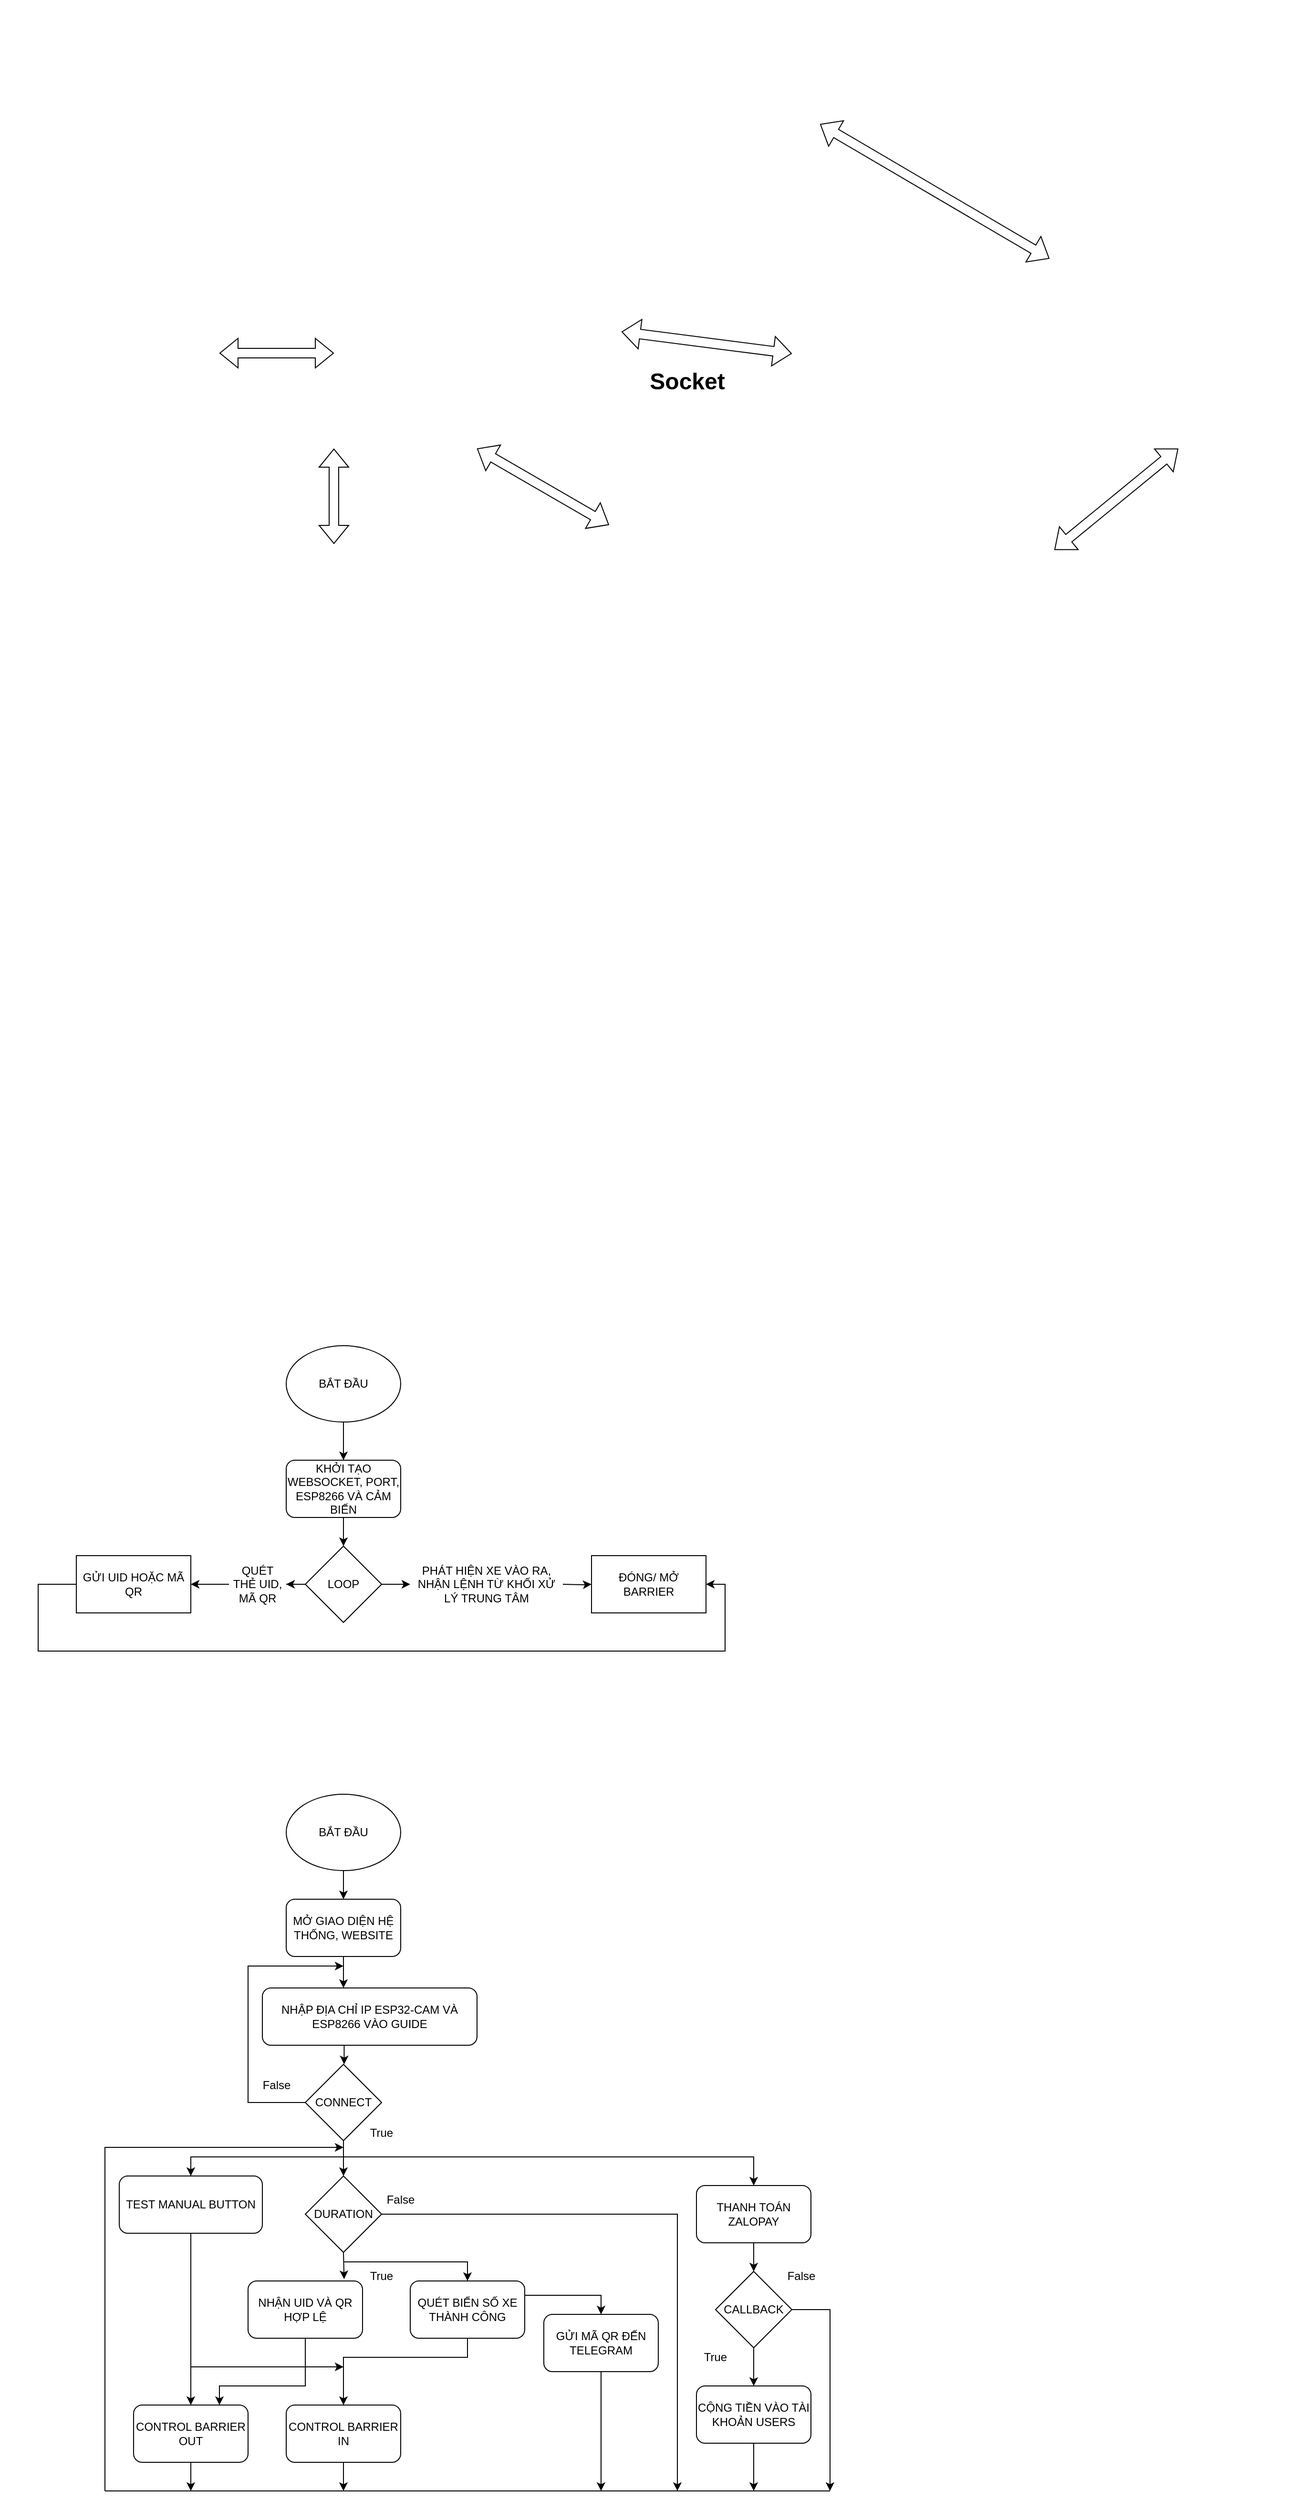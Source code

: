 <mxfile version="24.8.8">
  <diagram id="6a731a19-8d31-9384-78a2-239565b7b9f0" name="Page-1">
    <mxGraphModel dx="1336" dy="719" grid="1" gridSize="10" guides="1" tooltips="1" connect="1" arrows="1" fold="1" page="1" pageScale="1" pageWidth="4681" pageHeight="3300" background="none" math="0" shadow="0">
      <root>
        <mxCell id="0" />
        <mxCell id="1" parent="0" />
        <mxCell id="M8lGJeHxYMXBB6Wj5SOU-143" value="" style="shape=flexArrow;endArrow=classic;startArrow=classic;html=1;rounded=0;entryX=0.5;entryY=1;entryDx=0;entryDy=0;exitX=0.5;exitY=0;exitDx=0;exitDy=0;" parent="1" source="H9jsOKFuASjbztAXDJYL-3" target="M8lGJeHxYMXBB6Wj5SOU-145" edge="1">
          <mxGeometry width="100" height="100" relative="1" as="geometry">
            <mxPoint x="1509.375" y="866.25" as="sourcePoint" />
            <mxPoint x="1350" y="770" as="targetPoint" />
          </mxGeometry>
        </mxCell>
        <mxCell id="M8lGJeHxYMXBB6Wj5SOU-145" value="" style="shape=image;verticalLabelPosition=bottom;labelBackgroundColor=default;verticalAlign=top;aspect=fixed;imageAspect=0;image=https://blog.mecsu.vn/wp-content/uploads/2022/02/nodemcu-esp8266-1.jpg;" parent="1" vertex="1">
          <mxGeometry x="1390" y="560" width="300" height="200" as="geometry" />
        </mxCell>
        <mxCell id="M8lGJeHxYMXBB6Wj5SOU-147" value="" style="shape=image;verticalLabelPosition=bottom;labelBackgroundColor=default;verticalAlign=top;aspect=fixed;imageAspect=0;image=https://codetorial.net/en/pyqt5/_images/intro_intro.png;" parent="1" vertex="1">
          <mxGeometry x="1870" y="561" width="540" height="199" as="geometry" />
        </mxCell>
        <mxCell id="M8lGJeHxYMXBB6Wj5SOU-148" value="" style="shape=flexArrow;endArrow=classic;startArrow=classic;html=1;rounded=0;exitX=1.005;exitY=0.388;exitDx=0;exitDy=0;exitPerimeter=0;entryX=0;entryY=0.5;entryDx=0;entryDy=0;" parent="1" source="M8lGJeHxYMXBB6Wj5SOU-145" target="M8lGJeHxYMXBB6Wj5SOU-147" edge="1">
          <mxGeometry width="100" height="100" relative="1" as="geometry">
            <mxPoint x="1740" y="730" as="sourcePoint" />
            <mxPoint x="1870" y="670" as="targetPoint" />
          </mxGeometry>
        </mxCell>
        <mxCell id="M8lGJeHxYMXBB6Wj5SOU-149" value="" style="shape=image;verticalLabelPosition=bottom;labelBackgroundColor=default;verticalAlign=top;aspect=fixed;imageAspect=0;image=https://bkhost.vn/wp-content/uploads/2022/07/mySql-workbench-1.jpg;" parent="1" vertex="1">
          <mxGeometry x="1930" y="866.25" width="451.11" height="253.75" as="geometry" />
        </mxCell>
        <mxCell id="M8lGJeHxYMXBB6Wj5SOU-150" value="" style="shape=flexArrow;endArrow=classic;startArrow=classic;html=1;rounded=0;exitX=0.75;exitY=1;exitDx=0;exitDy=0;entryX=0.477;entryY=0;entryDx=0;entryDy=0;entryPerimeter=0;" parent="1" source="M8lGJeHxYMXBB6Wj5SOU-147" target="M8lGJeHxYMXBB6Wj5SOU-149" edge="1">
          <mxGeometry width="100" height="100" relative="1" as="geometry">
            <mxPoint x="1890" y="860" as="sourcePoint" />
            <mxPoint x="2068" y="892" as="targetPoint" />
          </mxGeometry>
        </mxCell>
        <mxCell id="M8lGJeHxYMXBB6Wj5SOU-152" value="Socket" style="text;strokeColor=none;fillColor=none;html=1;fontSize=24;fontStyle=1;verticalAlign=middle;align=center;" parent="1" vertex="1">
          <mxGeometry x="1710" y="670" width="100" height="40" as="geometry" />
        </mxCell>
        <mxCell id="M8lGJeHxYMXBB6Wj5SOU-153" value="" style="shape=image;verticalLabelPosition=bottom;labelBackgroundColor=default;verticalAlign=top;aspect=fixed;imageAspect=0;image=https://nshopvn.com/wp-content/uploads/2019/03/mach-rfid-rc522-nfc-13-56mhz-notk-1.jpg;" parent="1" vertex="1">
          <mxGeometry x="1040" y="545" width="230" height="230" as="geometry" />
        </mxCell>
        <mxCell id="M8lGJeHxYMXBB6Wj5SOU-154" value="" style="shape=flexArrow;endArrow=classic;startArrow=classic;html=1;rounded=0;entryX=1;entryY=0.5;entryDx=0;entryDy=0;exitX=0;exitY=0.5;exitDx=0;exitDy=0;" parent="1" source="M8lGJeHxYMXBB6Wj5SOU-145" target="M8lGJeHxYMXBB6Wj5SOU-153" edge="1">
          <mxGeometry width="100" height="100" relative="1" as="geometry">
            <mxPoint x="1289" y="972.25" as="sourcePoint" />
            <mxPoint x="1170" y="866.25" as="targetPoint" />
          </mxGeometry>
        </mxCell>
        <mxCell id="M8lGJeHxYMXBB6Wj5SOU-157" value="" style="shape=image;verticalLabelPosition=bottom;labelBackgroundColor=default;verticalAlign=top;aspect=fixed;imageAspect=0;image=https://static.cytron.io/image/cache/catalog/products/FS90R/FS90R-800x800.jpg;" parent="1" vertex="1">
          <mxGeometry x="1130" y="860" width="260" height="260" as="geometry" />
        </mxCell>
        <mxCell id="M8lGJeHxYMXBB6Wj5SOU-158" value="" style="shape=flexArrow;endArrow=classic;startArrow=classic;html=1;rounded=0;entryX=1;entryY=0;entryDx=0;entryDy=0;exitX=0;exitY=1;exitDx=0;exitDy=0;" parent="1" source="M8lGJeHxYMXBB6Wj5SOU-145" target="M8lGJeHxYMXBB6Wj5SOU-157" edge="1">
          <mxGeometry width="100" height="100" relative="1" as="geometry">
            <mxPoint x="1420" y="770" as="sourcePoint" />
            <mxPoint x="1290" y="770" as="targetPoint" />
          </mxGeometry>
        </mxCell>
        <mxCell id="ujZjjfapJJO-WgNF3EWf-1" value="" style="shape=image;verticalLabelPosition=bottom;labelBackgroundColor=default;verticalAlign=top;aspect=fixed;imageAspect=0;image=https://m.media-amazon.com/images/I/51NWHW3R3jL._AC_UY1100_.jpg;" parent="1" vertex="1">
          <mxGeometry x="1520" y="290" width="379.56" height="260" as="geometry" />
        </mxCell>
        <mxCell id="ujZjjfapJJO-WgNF3EWf-2" value="" style="shape=flexArrow;endArrow=classic;startArrow=classic;html=1;rounded=0;exitX=1;exitY=0.5;exitDx=0;exitDy=0;entryX=0.5;entryY=0;entryDx=0;entryDy=0;" parent="1" source="ujZjjfapJJO-WgNF3EWf-1" target="M8lGJeHxYMXBB6Wj5SOU-147" edge="1">
          <mxGeometry width="100" height="100" relative="1" as="geometry">
            <mxPoint x="2070" y="360" as="sourcePoint" />
            <mxPoint x="2075" y="466" as="targetPoint" />
          </mxGeometry>
        </mxCell>
        <mxCell id="H9jsOKFuASjbztAXDJYL-3" value="" style="shape=image;verticalLabelPosition=bottom;labelBackgroundColor=default;verticalAlign=top;aspect=fixed;imageAspect=0;image=https://file.hstatic.net/1000069225/file/cam_bien_vat_can_hong_ngoai_v1_9139ee9fe76f4fa49869cb1afb7599c2.jpg;" parent="1" vertex="1">
          <mxGeometry x="1520" y="840" width="316.71" height="280" as="geometry" />
        </mxCell>
        <mxCell id="zTY7x43dTh8u4FLl0VmP-3" value="" style="edgeStyle=orthogonalEdgeStyle;rounded=0;orthogonalLoop=1;jettySize=auto;html=1;" edge="1" parent="1" source="zTY7x43dTh8u4FLl0VmP-1" target="zTY7x43dTh8u4FLl0VmP-2">
          <mxGeometry relative="1" as="geometry" />
        </mxCell>
        <mxCell id="zTY7x43dTh8u4FLl0VmP-1" value="BẮT ĐẦU" style="ellipse;whiteSpace=wrap;html=1;" vertex="1" parent="1">
          <mxGeometry x="1340" y="1700" width="120" height="80" as="geometry" />
        </mxCell>
        <mxCell id="zTY7x43dTh8u4FLl0VmP-6" value="" style="edgeStyle=orthogonalEdgeStyle;rounded=0;orthogonalLoop=1;jettySize=auto;html=1;" edge="1" parent="1" source="zTY7x43dTh8u4FLl0VmP-2" target="zTY7x43dTh8u4FLl0VmP-4">
          <mxGeometry relative="1" as="geometry" />
        </mxCell>
        <mxCell id="zTY7x43dTh8u4FLl0VmP-2" value="KHỞI TẠO WEBSOCKET, PORT, ESP8266 VÀ CẢM BIẾN" style="rounded=1;whiteSpace=wrap;html=1;" vertex="1" parent="1">
          <mxGeometry x="1340" y="1820" width="120" height="60" as="geometry" />
        </mxCell>
        <mxCell id="zTY7x43dTh8u4FLl0VmP-8" value="" style="edgeStyle=orthogonalEdgeStyle;rounded=0;orthogonalLoop=1;jettySize=auto;html=1;" edge="1" parent="1" source="zTY7x43dTh8u4FLl0VmP-4" target="zTY7x43dTh8u4FLl0VmP-7">
          <mxGeometry relative="1" as="geometry" />
        </mxCell>
        <mxCell id="zTY7x43dTh8u4FLl0VmP-21" value="" style="edgeStyle=orthogonalEdgeStyle;rounded=0;orthogonalLoop=1;jettySize=auto;html=1;" edge="1" parent="1" source="zTY7x43dTh8u4FLl0VmP-4">
          <mxGeometry relative="1" as="geometry">
            <mxPoint x="1470" y="1950" as="targetPoint" />
          </mxGeometry>
        </mxCell>
        <mxCell id="zTY7x43dTh8u4FLl0VmP-4" value="LOOP" style="rhombus;whiteSpace=wrap;html=1;" vertex="1" parent="1">
          <mxGeometry x="1360" y="1910" width="80" height="80" as="geometry" />
        </mxCell>
        <mxCell id="zTY7x43dTh8u4FLl0VmP-10" value="" style="edgeStyle=orthogonalEdgeStyle;rounded=0;orthogonalLoop=1;jettySize=auto;html=1;" edge="1" parent="1" source="zTY7x43dTh8u4FLl0VmP-7" target="zTY7x43dTh8u4FLl0VmP-9">
          <mxGeometry relative="1" as="geometry" />
        </mxCell>
        <mxCell id="zTY7x43dTh8u4FLl0VmP-7" value="QUÉT THẺ UID, MÃ QR" style="text;html=1;align=center;verticalAlign=middle;whiteSpace=wrap;rounded=0;" vertex="1" parent="1">
          <mxGeometry x="1280" y="1935" width="60" height="30" as="geometry" />
        </mxCell>
        <mxCell id="zTY7x43dTh8u4FLl0VmP-9" value="GỬI UID HOẶC MÃ QR" style="rounded=0;whiteSpace=wrap;html=1;" vertex="1" parent="1">
          <mxGeometry x="1120" y="1920" width="120" height="60" as="geometry" />
        </mxCell>
        <mxCell id="zTY7x43dTh8u4FLl0VmP-12" value="ĐÓNG/ MỞ BARRIER" style="rounded=0;whiteSpace=wrap;html=1;" vertex="1" parent="1">
          <mxGeometry x="1660" y="1920" width="120" height="60" as="geometry" />
        </mxCell>
        <mxCell id="zTY7x43dTh8u4FLl0VmP-22" value="" style="edgeStyle=orthogonalEdgeStyle;rounded=0;orthogonalLoop=1;jettySize=auto;html=1;" edge="1" parent="1" target="zTY7x43dTh8u4FLl0VmP-12">
          <mxGeometry relative="1" as="geometry">
            <mxPoint x="1630" y="1950" as="sourcePoint" />
          </mxGeometry>
        </mxCell>
        <mxCell id="zTY7x43dTh8u4FLl0VmP-14" value="PHÁT HIỆN XE VÀO RA, NHẬN LỆNH TỪ KHỐI XỬ LÝ TRUNG TÂM" style="text;html=1;align=center;verticalAlign=middle;whiteSpace=wrap;rounded=0;" vertex="1" parent="1">
          <mxGeometry x="1470" y="1935" width="160" height="30" as="geometry" />
        </mxCell>
        <mxCell id="zTY7x43dTh8u4FLl0VmP-20" value="" style="endArrow=classic;html=1;rounded=0;entryX=1;entryY=0.5;entryDx=0;entryDy=0;exitX=0;exitY=0.5;exitDx=0;exitDy=0;" edge="1" parent="1" source="zTY7x43dTh8u4FLl0VmP-9" target="zTY7x43dTh8u4FLl0VmP-12">
          <mxGeometry width="50" height="50" relative="1" as="geometry">
            <mxPoint x="1100" y="1950" as="sourcePoint" />
            <mxPoint x="1790" y="1950" as="targetPoint" />
            <Array as="points">
              <mxPoint x="1080" y="1950" />
              <mxPoint x="1080" y="2020" />
              <mxPoint x="1440" y="2020" />
              <mxPoint x="1800" y="2020" />
              <mxPoint x="1800" y="1950" />
            </Array>
          </mxGeometry>
        </mxCell>
        <mxCell id="zTY7x43dTh8u4FLl0VmP-27" value="" style="edgeStyle=orthogonalEdgeStyle;rounded=0;orthogonalLoop=1;jettySize=auto;html=1;" edge="1" parent="1" source="zTY7x43dTh8u4FLl0VmP-28" target="zTY7x43dTh8u4FLl0VmP-29">
          <mxGeometry relative="1" as="geometry" />
        </mxCell>
        <mxCell id="zTY7x43dTh8u4FLl0VmP-28" value="BẮT ĐẦU" style="ellipse;whiteSpace=wrap;html=1;" vertex="1" parent="1">
          <mxGeometry x="1340" y="2170" width="120" height="80" as="geometry" />
        </mxCell>
        <mxCell id="zTY7x43dTh8u4FLl0VmP-31" value="" style="edgeStyle=orthogonalEdgeStyle;rounded=0;orthogonalLoop=1;jettySize=auto;html=1;" edge="1" parent="1" source="zTY7x43dTh8u4FLl0VmP-29" target="zTY7x43dTh8u4FLl0VmP-30">
          <mxGeometry relative="1" as="geometry">
            <Array as="points">
              <mxPoint x="1400" y="2370" />
              <mxPoint x="1400" y="2370" />
            </Array>
          </mxGeometry>
        </mxCell>
        <mxCell id="zTY7x43dTh8u4FLl0VmP-29" value="MỞ GIAO DIỆN HỆ THỐNG, WEBSITE" style="rounded=1;whiteSpace=wrap;html=1;" vertex="1" parent="1">
          <mxGeometry x="1340" y="2280" width="120" height="60" as="geometry" />
        </mxCell>
        <mxCell id="zTY7x43dTh8u4FLl0VmP-40" value="" style="edgeStyle=orthogonalEdgeStyle;rounded=0;orthogonalLoop=1;jettySize=auto;html=1;exitX=0.381;exitY=1.003;exitDx=0;exitDy=0;exitPerimeter=0;" edge="1" parent="1" source="zTY7x43dTh8u4FLl0VmP-30" target="zTY7x43dTh8u4FLl0VmP-39">
          <mxGeometry relative="1" as="geometry" />
        </mxCell>
        <mxCell id="zTY7x43dTh8u4FLl0VmP-30" value="NHẬP ĐỊA CHỈ IP ESP32-CAM VÀ ESP8266 VÀO GUIDE" style="rounded=1;whiteSpace=wrap;html=1;" vertex="1" parent="1">
          <mxGeometry x="1315" y="2373" width="225" height="60" as="geometry" />
        </mxCell>
        <mxCell id="zTY7x43dTh8u4FLl0VmP-95" value="" style="edgeStyle=orthogonalEdgeStyle;rounded=0;orthogonalLoop=1;jettySize=auto;html=1;" edge="1" parent="1" source="zTY7x43dTh8u4FLl0VmP-39" target="zTY7x43dTh8u4FLl0VmP-78">
          <mxGeometry relative="1" as="geometry" />
        </mxCell>
        <mxCell id="zTY7x43dTh8u4FLl0VmP-39" value="CONNECT" style="rhombus;whiteSpace=wrap;html=1;" vertex="1" parent="1">
          <mxGeometry x="1360" y="2453" width="80" height="80" as="geometry" />
        </mxCell>
        <mxCell id="zTY7x43dTh8u4FLl0VmP-41" value="" style="endArrow=classic;html=1;rounded=0;exitX=0;exitY=0.5;exitDx=0;exitDy=0;" edge="1" parent="1" source="zTY7x43dTh8u4FLl0VmP-39">
          <mxGeometry width="50" height="50" relative="1" as="geometry">
            <mxPoint x="1210" y="2480" as="sourcePoint" />
            <mxPoint x="1400" y="2350" as="targetPoint" />
            <Array as="points">
              <mxPoint x="1300" y="2493" />
              <mxPoint x="1300" y="2350" />
            </Array>
          </mxGeometry>
        </mxCell>
        <mxCell id="zTY7x43dTh8u4FLl0VmP-42" value="False" style="text;html=1;align=center;verticalAlign=middle;whiteSpace=wrap;rounded=0;" vertex="1" parent="1">
          <mxGeometry x="1300" y="2460" width="60" height="30" as="geometry" />
        </mxCell>
        <mxCell id="zTY7x43dTh8u4FLl0VmP-43" value="TEST MANUAL BUTTON" style="rounded=1;whiteSpace=wrap;html=1;" vertex="1" parent="1">
          <mxGeometry x="1165" y="2570" width="150" height="60" as="geometry" />
        </mxCell>
        <mxCell id="zTY7x43dTh8u4FLl0VmP-46" value="True" style="text;html=1;align=center;verticalAlign=middle;whiteSpace=wrap;rounded=0;" vertex="1" parent="1">
          <mxGeometry x="1410" y="2510" width="60" height="30" as="geometry" />
        </mxCell>
        <mxCell id="zTY7x43dTh8u4FLl0VmP-47" value="QUÉT BIỂN SỐ XE THÀNH CÔNG" style="rounded=1;whiteSpace=wrap;html=1;" vertex="1" parent="1">
          <mxGeometry x="1470" y="2680" width="120" height="60" as="geometry" />
        </mxCell>
        <mxCell id="zTY7x43dTh8u4FLl0VmP-50" value="CONTROL BARRIER IN" style="rounded=1;whiteSpace=wrap;html=1;" vertex="1" parent="1">
          <mxGeometry x="1340" y="2810" width="120" height="60" as="geometry" />
        </mxCell>
        <mxCell id="zTY7x43dTh8u4FLl0VmP-56" value="GỬI MÃ QR ĐẾN TELEGRAM" style="rounded=1;whiteSpace=wrap;html=1;" vertex="1" parent="1">
          <mxGeometry x="1610" y="2715" width="120" height="60" as="geometry" />
        </mxCell>
        <mxCell id="zTY7x43dTh8u4FLl0VmP-57" value="" style="endArrow=classic;html=1;rounded=0;entryX=0.5;entryY=0;entryDx=0;entryDy=0;exitX=1;exitY=0.25;exitDx=0;exitDy=0;" edge="1" parent="1" source="zTY7x43dTh8u4FLl0VmP-47" target="zTY7x43dTh8u4FLl0VmP-56">
          <mxGeometry width="50" height="50" relative="1" as="geometry">
            <mxPoint x="1710" y="2600" as="sourcePoint" />
            <mxPoint x="1700" y="2550" as="targetPoint" />
            <Array as="points">
              <mxPoint x="1670" y="2695" />
            </Array>
          </mxGeometry>
        </mxCell>
        <mxCell id="zTY7x43dTh8u4FLl0VmP-66" value="NHẬN UID VÀ QR HỢP LỆ" style="rounded=1;whiteSpace=wrap;html=1;" vertex="1" parent="1">
          <mxGeometry x="1300" y="2680" width="120" height="60" as="geometry" />
        </mxCell>
        <mxCell id="zTY7x43dTh8u4FLl0VmP-67" value="CONTROL BARRIER OUT" style="rounded=1;whiteSpace=wrap;html=1;" vertex="1" parent="1">
          <mxGeometry x="1180" y="2810" width="120" height="60" as="geometry" />
        </mxCell>
        <mxCell id="zTY7x43dTh8u4FLl0VmP-72" value="" style="endArrow=classic;html=1;rounded=0;" edge="1" parent="1">
          <mxGeometry width="50" height="50" relative="1" as="geometry">
            <mxPoint x="1150" y="2900" as="sourcePoint" />
            <mxPoint x="1400" y="2540" as="targetPoint" />
            <Array as="points">
              <mxPoint x="1150" y="2540" />
            </Array>
          </mxGeometry>
        </mxCell>
        <mxCell id="zTY7x43dTh8u4FLl0VmP-75" value="" style="endArrow=classic;html=1;rounded=0;exitX=0.5;exitY=1;exitDx=0;exitDy=0;" edge="1" parent="1" source="zTY7x43dTh8u4FLl0VmP-56">
          <mxGeometry width="50" height="50" relative="1" as="geometry">
            <mxPoint x="1260" y="2795" as="sourcePoint" />
            <mxPoint x="1670" y="2900" as="targetPoint" />
          </mxGeometry>
        </mxCell>
        <mxCell id="zTY7x43dTh8u4FLl0VmP-78" value="DURATION" style="rhombus;whiteSpace=wrap;html=1;" vertex="1" parent="1">
          <mxGeometry x="1360" y="2570" width="80" height="80" as="geometry" />
        </mxCell>
        <mxCell id="zTY7x43dTh8u4FLl0VmP-83" value="" style="endArrow=classic;html=1;rounded=0;entryX=0.5;entryY=0;entryDx=0;entryDy=0;" edge="1" parent="1" target="zTY7x43dTh8u4FLl0VmP-43">
          <mxGeometry width="50" height="50" relative="1" as="geometry">
            <mxPoint x="1400" y="2550" as="sourcePoint" />
            <mxPoint x="1250" y="2480" as="targetPoint" />
            <Array as="points">
              <mxPoint x="1240" y="2550" />
            </Array>
          </mxGeometry>
        </mxCell>
        <mxCell id="zTY7x43dTh8u4FLl0VmP-86" value="" style="endArrow=classic;html=1;rounded=0;entryX=0.75;entryY=0;entryDx=0;entryDy=0;exitX=0.5;exitY=1;exitDx=0;exitDy=0;" edge="1" parent="1" source="zTY7x43dTh8u4FLl0VmP-66" target="zTY7x43dTh8u4FLl0VmP-67">
          <mxGeometry width="50" height="50" relative="1" as="geometry">
            <mxPoint x="1400" y="2790" as="sourcePoint" />
            <mxPoint x="1420" y="2690" as="targetPoint" />
            <Array as="points">
              <mxPoint x="1360" y="2790" />
              <mxPoint x="1270" y="2790" />
            </Array>
          </mxGeometry>
        </mxCell>
        <mxCell id="zTY7x43dTh8u4FLl0VmP-87" value="True" style="text;html=1;align=center;verticalAlign=middle;whiteSpace=wrap;rounded=0;" vertex="1" parent="1">
          <mxGeometry x="1410" y="2660" width="60" height="30" as="geometry" />
        </mxCell>
        <mxCell id="zTY7x43dTh8u4FLl0VmP-89" value="" style="endArrow=classic;html=1;rounded=0;exitX=0.5;exitY=1;exitDx=0;exitDy=0;" edge="1" parent="1" source="zTY7x43dTh8u4FLl0VmP-67">
          <mxGeometry width="50" height="50" relative="1" as="geometry">
            <mxPoint x="1180" y="2950" as="sourcePoint" />
            <mxPoint x="1240" y="2900" as="targetPoint" />
          </mxGeometry>
        </mxCell>
        <mxCell id="zTY7x43dTh8u4FLl0VmP-90" value="" style="endArrow=classic;html=1;rounded=0;exitX=0.5;exitY=1;exitDx=0;exitDy=0;" edge="1" parent="1" source="zTY7x43dTh8u4FLl0VmP-50">
          <mxGeometry width="50" height="50" relative="1" as="geometry">
            <mxPoint x="1340" y="2950" as="sourcePoint" />
            <mxPoint x="1400" y="2900" as="targetPoint" />
          </mxGeometry>
        </mxCell>
        <mxCell id="zTY7x43dTh8u4FLl0VmP-91" value="" style="endArrow=none;html=1;rounded=0;" edge="1" parent="1">
          <mxGeometry width="50" height="50" relative="1" as="geometry">
            <mxPoint x="1150" y="2900" as="sourcePoint" />
            <mxPoint x="1910" y="2900" as="targetPoint" />
          </mxGeometry>
        </mxCell>
        <mxCell id="zTY7x43dTh8u4FLl0VmP-92" value="" style="endArrow=classic;html=1;rounded=0;exitX=0.5;exitY=1;exitDx=0;exitDy=0;entryX=0.5;entryY=0;entryDx=0;entryDy=0;" edge="1" parent="1" source="zTY7x43dTh8u4FLl0VmP-43" target="zTY7x43dTh8u4FLl0VmP-67">
          <mxGeometry width="50" height="50" relative="1" as="geometry">
            <mxPoint x="1240" y="2760" as="sourcePoint" />
            <mxPoint x="1400" y="2780" as="targetPoint" />
            <Array as="points">
              <mxPoint x="1240" y="2780" />
            </Array>
          </mxGeometry>
        </mxCell>
        <mxCell id="zTY7x43dTh8u4FLl0VmP-96" value="" style="endArrow=classic;html=1;rounded=0;exitX=0.5;exitY=1;exitDx=0;exitDy=0;entryX=0.839;entryY=-0.032;entryDx=0;entryDy=0;entryPerimeter=0;" edge="1" parent="1" source="zTY7x43dTh8u4FLl0VmP-78" target="zTY7x43dTh8u4FLl0VmP-66">
          <mxGeometry width="50" height="50" relative="1" as="geometry">
            <mxPoint x="1430" y="2680" as="sourcePoint" />
            <mxPoint x="1480" y="2630" as="targetPoint" />
          </mxGeometry>
        </mxCell>
        <mxCell id="zTY7x43dTh8u4FLl0VmP-97" value="" style="endArrow=classic;html=1;rounded=0;entryX=0.5;entryY=0;entryDx=0;entryDy=0;" edge="1" parent="1" target="zTY7x43dTh8u4FLl0VmP-47">
          <mxGeometry width="50" height="50" relative="1" as="geometry">
            <mxPoint x="1400" y="2660" as="sourcePoint" />
            <mxPoint x="1510" y="2620" as="targetPoint" />
            <Array as="points">
              <mxPoint x="1530" y="2660" />
            </Array>
          </mxGeometry>
        </mxCell>
        <mxCell id="zTY7x43dTh8u4FLl0VmP-98" value="" style="endArrow=classic;html=1;rounded=0;exitX=0.5;exitY=1;exitDx=0;exitDy=0;entryX=0.5;entryY=0;entryDx=0;entryDy=0;" edge="1" parent="1" source="zTY7x43dTh8u4FLl0VmP-47" target="zTY7x43dTh8u4FLl0VmP-50">
          <mxGeometry width="50" height="50" relative="1" as="geometry">
            <mxPoint x="1510" y="2790" as="sourcePoint" />
            <mxPoint x="1560" y="2740" as="targetPoint" />
            <Array as="points">
              <mxPoint x="1530" y="2760" />
              <mxPoint x="1400" y="2760" />
            </Array>
          </mxGeometry>
        </mxCell>
        <mxCell id="zTY7x43dTh8u4FLl0VmP-99" value="" style="endArrow=classic;html=1;rounded=0;edgeStyle=elbowEdgeStyle;" edge="1" parent="1">
          <mxGeometry width="50" height="50" relative="1" as="geometry">
            <mxPoint x="1240" y="2770" as="sourcePoint" />
            <mxPoint x="1400" y="2770" as="targetPoint" />
          </mxGeometry>
        </mxCell>
        <mxCell id="zTY7x43dTh8u4FLl0VmP-100" value="" style="endArrow=classic;html=1;rounded=0;exitX=1;exitY=0.5;exitDx=0;exitDy=0;" edge="1" parent="1" source="zTY7x43dTh8u4FLl0VmP-78">
          <mxGeometry width="50" height="50" relative="1" as="geometry">
            <mxPoint x="1520" y="2590" as="sourcePoint" />
            <mxPoint x="1750" y="2900" as="targetPoint" />
            <Array as="points">
              <mxPoint x="1750" y="2610" />
            </Array>
          </mxGeometry>
        </mxCell>
        <mxCell id="zTY7x43dTh8u4FLl0VmP-101" value="False" style="text;html=1;align=center;verticalAlign=middle;whiteSpace=wrap;rounded=0;" vertex="1" parent="1">
          <mxGeometry x="1430" y="2580" width="60" height="30" as="geometry" />
        </mxCell>
        <mxCell id="zTY7x43dTh8u4FLl0VmP-106" value="" style="edgeStyle=orthogonalEdgeStyle;rounded=0;orthogonalLoop=1;jettySize=auto;html=1;" edge="1" parent="1" source="zTY7x43dTh8u4FLl0VmP-102" target="zTY7x43dTh8u4FLl0VmP-104">
          <mxGeometry relative="1" as="geometry" />
        </mxCell>
        <mxCell id="zTY7x43dTh8u4FLl0VmP-102" value="THANH TOÁN ZALOPAY" style="rounded=1;whiteSpace=wrap;html=1;" vertex="1" parent="1">
          <mxGeometry x="1770" y="2580" width="120" height="60" as="geometry" />
        </mxCell>
        <mxCell id="zTY7x43dTh8u4FLl0VmP-103" value="" style="endArrow=classic;html=1;rounded=0;entryX=0.5;entryY=0;entryDx=0;entryDy=0;" edge="1" parent="1" target="zTY7x43dTh8u4FLl0VmP-102">
          <mxGeometry width="50" height="50" relative="1" as="geometry">
            <mxPoint x="1400" y="2550" as="sourcePoint" />
            <mxPoint x="1590" y="2510" as="targetPoint" />
            <Array as="points">
              <mxPoint x="1830" y="2550" />
            </Array>
          </mxGeometry>
        </mxCell>
        <mxCell id="zTY7x43dTh8u4FLl0VmP-108" value="" style="edgeStyle=orthogonalEdgeStyle;rounded=0;orthogonalLoop=1;jettySize=auto;html=1;" edge="1" parent="1" source="zTY7x43dTh8u4FLl0VmP-104" target="zTY7x43dTh8u4FLl0VmP-107">
          <mxGeometry relative="1" as="geometry" />
        </mxCell>
        <mxCell id="zTY7x43dTh8u4FLl0VmP-104" value="CALLBACK" style="rhombus;whiteSpace=wrap;html=1;" vertex="1" parent="1">
          <mxGeometry x="1790" y="2670" width="80" height="80" as="geometry" />
        </mxCell>
        <mxCell id="zTY7x43dTh8u4FLl0VmP-107" value="CỘNG TIỀN VÀO TÀI KHOẢN USERS" style="rounded=1;whiteSpace=wrap;html=1;" vertex="1" parent="1">
          <mxGeometry x="1770" y="2790" width="120" height="60" as="geometry" />
        </mxCell>
        <mxCell id="zTY7x43dTh8u4FLl0VmP-109" value="" style="endArrow=classic;html=1;rounded=0;exitX=0.5;exitY=1;exitDx=0;exitDy=0;" edge="1" parent="1" source="zTY7x43dTh8u4FLl0VmP-107">
          <mxGeometry width="50" height="50" relative="1" as="geometry">
            <mxPoint x="1900" y="2760" as="sourcePoint" />
            <mxPoint x="1830" y="2900" as="targetPoint" />
          </mxGeometry>
        </mxCell>
        <mxCell id="zTY7x43dTh8u4FLl0VmP-110" value="" style="endArrow=classic;html=1;rounded=0;exitX=1;exitY=0.5;exitDx=0;exitDy=0;" edge="1" parent="1" source="zTY7x43dTh8u4FLl0VmP-104">
          <mxGeometry width="50" height="50" relative="1" as="geometry">
            <mxPoint x="1830" y="2770" as="sourcePoint" />
            <mxPoint x="1910" y="2900" as="targetPoint" />
            <Array as="points">
              <mxPoint x="1910" y="2710" />
            </Array>
          </mxGeometry>
        </mxCell>
        <mxCell id="zTY7x43dTh8u4FLl0VmP-111" value="False" style="text;html=1;align=center;verticalAlign=middle;whiteSpace=wrap;rounded=0;" vertex="1" parent="1">
          <mxGeometry x="1850" y="2660" width="60" height="30" as="geometry" />
        </mxCell>
        <mxCell id="zTY7x43dTh8u4FLl0VmP-112" value="True" style="text;html=1;align=center;verticalAlign=middle;whiteSpace=wrap;rounded=0;" vertex="1" parent="1">
          <mxGeometry x="1760" y="2745" width="60" height="30" as="geometry" />
        </mxCell>
      </root>
    </mxGraphModel>
  </diagram>
</mxfile>
